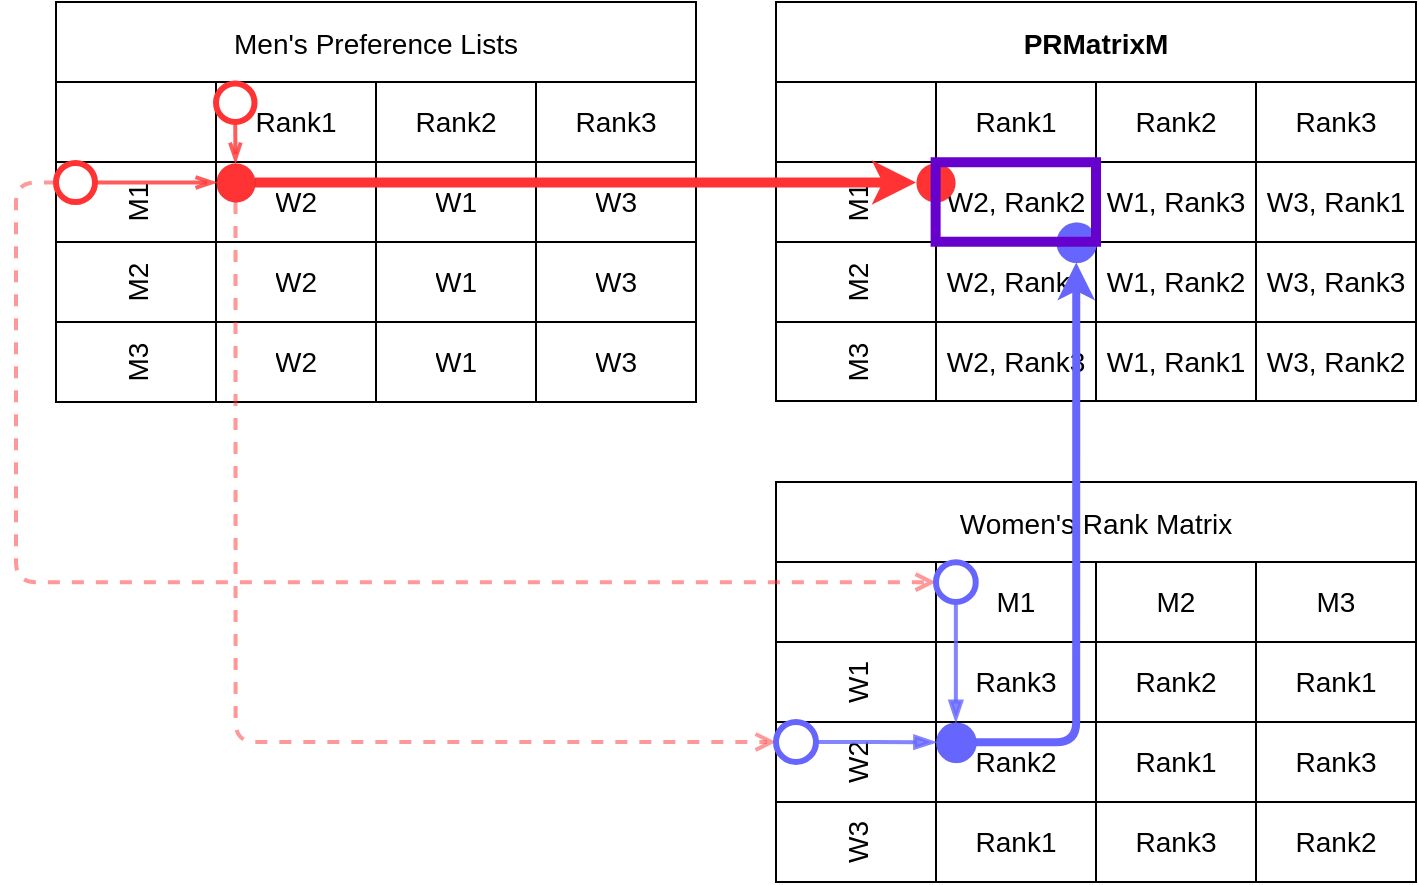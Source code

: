 <mxfile version="24.6.4" type="github">
  <diagram name="Page-1" id="vMLTytokWvOrCjo9vSvv">
    <mxGraphModel dx="3670" dy="850" grid="1" gridSize="10" guides="1" tooltips="1" connect="1" arrows="1" fold="1" page="1" pageScale="1" pageWidth="2339" pageHeight="3300" math="0" shadow="0">
      <root>
        <mxCell id="0" />
        <mxCell id="1" parent="0" />
        <mxCell id="kaPdP8XmIXaBj53WBzwW-1" value="Men&#39;s Preference Lists" style="shape=table;startSize=40;container=1;collapsible=0;childLayout=tableLayout;resizeLast=0;resizeLastRow=0;fontStyle=0;fontSize=14;" parent="1" vertex="1">
          <mxGeometry y="40" width="320" height="200" as="geometry" />
        </mxCell>
        <mxCell id="kaPdP8XmIXaBj53WBzwW-2" value="" style="shape=tableRow;horizontal=0;startSize=80;swimlaneHead=0;swimlaneBody=0;strokeColor=inherit;top=0;left=0;bottom=0;right=0;collapsible=0;dropTarget=0;fillColor=none;points=[[0,0.5],[1,0.5]];portConstraint=eastwest;fontSize=14;" parent="kaPdP8XmIXaBj53WBzwW-1" vertex="1">
          <mxGeometry y="40" width="320" height="40" as="geometry" />
        </mxCell>
        <mxCell id="kaPdP8XmIXaBj53WBzwW-3" value="Rank1" style="shape=partialRectangle;html=1;whiteSpace=wrap;connectable=0;strokeColor=inherit;overflow=hidden;fillColor=none;top=0;left=0;bottom=0;right=0;pointerEvents=1;fontSize=14;" parent="kaPdP8XmIXaBj53WBzwW-2" vertex="1">
          <mxGeometry x="80" width="80" height="40" as="geometry">
            <mxRectangle width="80" height="40" as="alternateBounds" />
          </mxGeometry>
        </mxCell>
        <mxCell id="kaPdP8XmIXaBj53WBzwW-4" value="Rank2" style="shape=partialRectangle;html=1;whiteSpace=wrap;connectable=0;strokeColor=inherit;overflow=hidden;fillColor=none;top=0;left=0;bottom=0;right=0;pointerEvents=1;fontSize=14;" parent="kaPdP8XmIXaBj53WBzwW-2" vertex="1">
          <mxGeometry x="160" width="80" height="40" as="geometry">
            <mxRectangle width="80" height="40" as="alternateBounds" />
          </mxGeometry>
        </mxCell>
        <mxCell id="kaPdP8XmIXaBj53WBzwW-5" value="Rank3" style="shape=partialRectangle;html=1;whiteSpace=wrap;connectable=0;strokeColor=inherit;overflow=hidden;fillColor=none;top=0;left=0;bottom=0;right=0;pointerEvents=1;strokeWidth=1;resizeWidth=1;resizeHeight=1;fontSize=14;" parent="kaPdP8XmIXaBj53WBzwW-2" vertex="1">
          <mxGeometry x="240" width="80" height="40" as="geometry">
            <mxRectangle width="80" height="40" as="alternateBounds" />
          </mxGeometry>
        </mxCell>
        <mxCell id="kaPdP8XmIXaBj53WBzwW-6" value="M1" style="shape=tableRow;horizontal=0;startSize=80;swimlaneHead=0;swimlaneBody=0;strokeColor=inherit;top=0;left=0;bottom=0;right=0;collapsible=0;dropTarget=0;fillColor=none;points=[[0,0.5],[1,0.5]];portConstraint=eastwest;fontSize=14;" parent="kaPdP8XmIXaBj53WBzwW-1" vertex="1">
          <mxGeometry y="80" width="320" height="40" as="geometry" />
        </mxCell>
        <mxCell id="kaPdP8XmIXaBj53WBzwW-7" value="W2" style="shape=partialRectangle;html=1;whiteSpace=wrap;connectable=0;overflow=hidden;top=0;left=0;bottom=0;right=0;pointerEvents=1;strokeColor=default;fillColor=none;fontSize=14;" parent="kaPdP8XmIXaBj53WBzwW-6" vertex="1">
          <mxGeometry x="80" width="80" height="40" as="geometry">
            <mxRectangle width="80" height="40" as="alternateBounds" />
          </mxGeometry>
        </mxCell>
        <mxCell id="kaPdP8XmIXaBj53WBzwW-8" value="W1" style="shape=partialRectangle;html=1;whiteSpace=wrap;connectable=0;overflow=hidden;top=0;left=0;bottom=0;right=0;pointerEvents=1;fillColor=none;labelBackgroundColor=none;labelBorderColor=none;strokeColor=default;shadow=0;resizable=1;resizeWidth=0;metaEdit=0;backgroundOutline=0;fontSize=14;" parent="kaPdP8XmIXaBj53WBzwW-6" vertex="1">
          <mxGeometry x="160" width="80" height="40" as="geometry">
            <mxRectangle width="80" height="40" as="alternateBounds" />
          </mxGeometry>
        </mxCell>
        <mxCell id="kaPdP8XmIXaBj53WBzwW-9" value="W3" style="shape=partialRectangle;html=1;whiteSpace=wrap;connectable=0;overflow=hidden;top=0;left=0;bottom=0;right=0;pointerEvents=1;fillColor=none;fontSize=14;" parent="kaPdP8XmIXaBj53WBzwW-6" vertex="1">
          <mxGeometry x="240" width="80" height="40" as="geometry">
            <mxRectangle width="80" height="40" as="alternateBounds" />
          </mxGeometry>
        </mxCell>
        <mxCell id="kaPdP8XmIXaBj53WBzwW-10" value="M2" style="shape=tableRow;horizontal=0;startSize=80;swimlaneHead=0;swimlaneBody=0;strokeColor=inherit;top=0;left=0;bottom=0;right=0;collapsible=0;dropTarget=0;fillColor=none;points=[[0,0.5],[1,0.5]];portConstraint=eastwest;fontSize=14;" parent="kaPdP8XmIXaBj53WBzwW-1" vertex="1">
          <mxGeometry y="120" width="320" height="40" as="geometry" />
        </mxCell>
        <mxCell id="kaPdP8XmIXaBj53WBzwW-11" value="W2" style="shape=partialRectangle;html=1;whiteSpace=wrap;connectable=0;overflow=hidden;top=0;left=0;bottom=0;right=0;pointerEvents=1;strokeOpacity=100;fillColor=none;fontSize=14;" parent="kaPdP8XmIXaBj53WBzwW-10" vertex="1">
          <mxGeometry x="80" width="80" height="40" as="geometry">
            <mxRectangle width="80" height="40" as="alternateBounds" />
          </mxGeometry>
        </mxCell>
        <mxCell id="kaPdP8XmIXaBj53WBzwW-12" value="W1" style="shape=partialRectangle;html=1;whiteSpace=wrap;connectable=0;strokeColor=inherit;overflow=hidden;fillColor=none;top=0;left=0;bottom=0;right=0;pointerEvents=1;fontSize=14;" parent="kaPdP8XmIXaBj53WBzwW-10" vertex="1">
          <mxGeometry x="160" width="80" height="40" as="geometry">
            <mxRectangle width="80" height="40" as="alternateBounds" />
          </mxGeometry>
        </mxCell>
        <mxCell id="kaPdP8XmIXaBj53WBzwW-13" value="W3" style="shape=partialRectangle;html=1;whiteSpace=wrap;connectable=0;strokeColor=inherit;overflow=hidden;fillColor=none;top=0;left=0;bottom=0;right=0;pointerEvents=1;fontSize=14;" parent="kaPdP8XmIXaBj53WBzwW-10" vertex="1">
          <mxGeometry x="240" width="80" height="40" as="geometry">
            <mxRectangle width="80" height="40" as="alternateBounds" />
          </mxGeometry>
        </mxCell>
        <mxCell id="kaPdP8XmIXaBj53WBzwW-14" value="M3" style="shape=tableRow;horizontal=0;startSize=80;swimlaneHead=0;swimlaneBody=0;strokeColor=inherit;top=0;left=0;bottom=0;right=0;collapsible=0;dropTarget=0;fillColor=none;points=[[0,0.5],[1,0.5]];portConstraint=eastwest;fontSize=14;" parent="kaPdP8XmIXaBj53WBzwW-1" vertex="1">
          <mxGeometry y="160" width="320" height="40" as="geometry" />
        </mxCell>
        <mxCell id="kaPdP8XmIXaBj53WBzwW-15" value="W2" style="shape=partialRectangle;html=1;whiteSpace=wrap;connectable=0;overflow=hidden;top=0;left=0;bottom=0;right=0;pointerEvents=1;fillColor=none;fontSize=14;" parent="kaPdP8XmIXaBj53WBzwW-14" vertex="1">
          <mxGeometry x="80" width="80" height="40" as="geometry">
            <mxRectangle width="80" height="40" as="alternateBounds" />
          </mxGeometry>
        </mxCell>
        <mxCell id="kaPdP8XmIXaBj53WBzwW-16" value="W1" style="shape=partialRectangle;html=1;whiteSpace=wrap;connectable=0;overflow=hidden;top=0;left=0;bottom=0;right=0;pointerEvents=1;fillColor=none;fontSize=14;" parent="kaPdP8XmIXaBj53WBzwW-14" vertex="1">
          <mxGeometry x="160" width="80" height="40" as="geometry">
            <mxRectangle width="80" height="40" as="alternateBounds" />
          </mxGeometry>
        </mxCell>
        <mxCell id="kaPdP8XmIXaBj53WBzwW-17" value="W3" style="shape=partialRectangle;html=1;whiteSpace=wrap;connectable=0;strokeColor=inherit;overflow=hidden;fillColor=none;top=0;left=0;bottom=0;right=0;pointerEvents=1;fontSize=14;" parent="kaPdP8XmIXaBj53WBzwW-14" vertex="1">
          <mxGeometry x="240" width="80" height="40" as="geometry">
            <mxRectangle width="80" height="40" as="alternateBounds" />
          </mxGeometry>
        </mxCell>
        <mxCell id="kaPdP8XmIXaBj53WBzwW-24" value="Women&#39;s Rank Matrix" style="shape=table;startSize=40;container=1;collapsible=0;childLayout=tableLayout;resizeLast=0;resizeLastRow=0;fontStyle=0;fontSize=14;" parent="1" vertex="1">
          <mxGeometry x="360" y="280" width="320" height="200" as="geometry" />
        </mxCell>
        <mxCell id="kaPdP8XmIXaBj53WBzwW-25" value="" style="shape=tableRow;horizontal=0;startSize=80;swimlaneHead=0;swimlaneBody=0;strokeColor=inherit;top=0;left=0;bottom=0;right=0;collapsible=0;dropTarget=0;fillColor=none;points=[[0,0.5],[1,0.5]];portConstraint=eastwest;fontSize=14;" parent="kaPdP8XmIXaBj53WBzwW-24" vertex="1">
          <mxGeometry y="40" width="320" height="40" as="geometry" />
        </mxCell>
        <mxCell id="kaPdP8XmIXaBj53WBzwW-26" value="M1" style="shape=partialRectangle;html=1;whiteSpace=wrap;connectable=0;strokeColor=inherit;overflow=hidden;fillColor=none;top=0;left=0;bottom=0;right=0;pointerEvents=1;fontSize=14;" parent="kaPdP8XmIXaBj53WBzwW-25" vertex="1">
          <mxGeometry x="80" width="80" height="40" as="geometry">
            <mxRectangle width="80" height="40" as="alternateBounds" />
          </mxGeometry>
        </mxCell>
        <mxCell id="kaPdP8XmIXaBj53WBzwW-27" value="M2" style="shape=partialRectangle;html=1;whiteSpace=wrap;connectable=0;strokeColor=inherit;overflow=hidden;fillColor=none;top=0;left=0;bottom=0;right=0;pointerEvents=1;fontSize=14;" parent="kaPdP8XmIXaBj53WBzwW-25" vertex="1">
          <mxGeometry x="160" width="80" height="40" as="geometry">
            <mxRectangle width="80" height="40" as="alternateBounds" />
          </mxGeometry>
        </mxCell>
        <mxCell id="kaPdP8XmIXaBj53WBzwW-28" value="M3" style="shape=partialRectangle;html=1;whiteSpace=wrap;connectable=0;strokeColor=inherit;overflow=hidden;fillColor=none;top=0;left=0;bottom=0;right=0;pointerEvents=1;strokeWidth=1;resizeWidth=1;resizeHeight=1;fontSize=14;" parent="kaPdP8XmIXaBj53WBzwW-25" vertex="1">
          <mxGeometry x="240" width="80" height="40" as="geometry">
            <mxRectangle width="80" height="40" as="alternateBounds" />
          </mxGeometry>
        </mxCell>
        <mxCell id="kaPdP8XmIXaBj53WBzwW-29" value="W1" style="shape=tableRow;horizontal=0;startSize=80;swimlaneHead=0;swimlaneBody=0;strokeColor=inherit;top=0;left=0;bottom=0;right=0;collapsible=0;dropTarget=0;fillColor=none;points=[[0,0.5],[1,0.5]];portConstraint=eastwest;fontSize=14;" parent="kaPdP8XmIXaBj53WBzwW-24" vertex="1">
          <mxGeometry y="80" width="320" height="40" as="geometry" />
        </mxCell>
        <mxCell id="kaPdP8XmIXaBj53WBzwW-30" value="Rank3" style="shape=partialRectangle;html=1;whiteSpace=wrap;connectable=0;strokeColor=inherit;overflow=hidden;fillColor=none;top=0;left=0;bottom=0;right=0;pointerEvents=1;fontSize=14;" parent="kaPdP8XmIXaBj53WBzwW-29" vertex="1">
          <mxGeometry x="80" width="80" height="40" as="geometry">
            <mxRectangle width="80" height="40" as="alternateBounds" />
          </mxGeometry>
        </mxCell>
        <mxCell id="kaPdP8XmIXaBj53WBzwW-31" value="Rank2" style="shape=partialRectangle;html=1;whiteSpace=wrap;connectable=0;strokeColor=inherit;overflow=hidden;fillColor=none;top=0;left=0;bottom=0;right=0;pointerEvents=1;fontSize=14;" parent="kaPdP8XmIXaBj53WBzwW-29" vertex="1">
          <mxGeometry x="160" width="80" height="40" as="geometry">
            <mxRectangle width="80" height="40" as="alternateBounds" />
          </mxGeometry>
        </mxCell>
        <mxCell id="kaPdP8XmIXaBj53WBzwW-32" value="Rank1" style="shape=partialRectangle;html=1;whiteSpace=wrap;connectable=0;strokeColor=inherit;overflow=hidden;fillColor=none;top=0;left=0;bottom=0;right=0;pointerEvents=1;fontSize=14;" parent="kaPdP8XmIXaBj53WBzwW-29" vertex="1">
          <mxGeometry x="240" width="80" height="40" as="geometry">
            <mxRectangle width="80" height="40" as="alternateBounds" />
          </mxGeometry>
        </mxCell>
        <mxCell id="kaPdP8XmIXaBj53WBzwW-33" value="W2" style="shape=tableRow;horizontal=0;startSize=80;swimlaneHead=0;swimlaneBody=0;strokeColor=inherit;top=0;left=0;bottom=0;right=0;collapsible=0;dropTarget=0;fillColor=none;points=[[0,0.5],[1,0.5]];portConstraint=eastwest;fontSize=14;" parent="kaPdP8XmIXaBj53WBzwW-24" vertex="1">
          <mxGeometry y="120" width="320" height="40" as="geometry" />
        </mxCell>
        <mxCell id="kaPdP8XmIXaBj53WBzwW-34" value="Rank2" style="shape=partialRectangle;html=1;whiteSpace=wrap;connectable=0;strokeColor=inherit;overflow=hidden;fillColor=none;top=0;left=0;bottom=0;right=0;pointerEvents=1;fontSize=14;" parent="kaPdP8XmIXaBj53WBzwW-33" vertex="1">
          <mxGeometry x="80" width="80" height="40" as="geometry">
            <mxRectangle width="80" height="40" as="alternateBounds" />
          </mxGeometry>
        </mxCell>
        <mxCell id="kaPdP8XmIXaBj53WBzwW-35" value="Rank1" style="shape=partialRectangle;html=1;whiteSpace=wrap;connectable=0;strokeColor=inherit;overflow=hidden;fillColor=none;top=0;left=0;bottom=0;right=0;pointerEvents=1;fontSize=14;" parent="kaPdP8XmIXaBj53WBzwW-33" vertex="1">
          <mxGeometry x="160" width="80" height="40" as="geometry">
            <mxRectangle width="80" height="40" as="alternateBounds" />
          </mxGeometry>
        </mxCell>
        <mxCell id="kaPdP8XmIXaBj53WBzwW-36" value="Rank3" style="shape=partialRectangle;html=1;whiteSpace=wrap;connectable=0;strokeColor=inherit;overflow=hidden;fillColor=none;top=0;left=0;bottom=0;right=0;pointerEvents=1;fontSize=14;" parent="kaPdP8XmIXaBj53WBzwW-33" vertex="1">
          <mxGeometry x="240" width="80" height="40" as="geometry">
            <mxRectangle width="80" height="40" as="alternateBounds" />
          </mxGeometry>
        </mxCell>
        <mxCell id="kaPdP8XmIXaBj53WBzwW-37" value="W3" style="shape=tableRow;horizontal=0;startSize=80;swimlaneHead=0;swimlaneBody=0;strokeColor=inherit;top=0;left=0;bottom=0;right=0;collapsible=0;dropTarget=0;fillColor=none;points=[[0,0.5],[1,0.5]];portConstraint=eastwest;fontSize=14;" parent="kaPdP8XmIXaBj53WBzwW-24" vertex="1">
          <mxGeometry y="160" width="320" height="40" as="geometry" />
        </mxCell>
        <mxCell id="kaPdP8XmIXaBj53WBzwW-38" value="Rank1" style="shape=partialRectangle;html=1;whiteSpace=wrap;connectable=0;strokeColor=inherit;overflow=hidden;fillColor=none;top=0;left=0;bottom=0;right=0;pointerEvents=1;fontSize=14;" parent="kaPdP8XmIXaBj53WBzwW-37" vertex="1">
          <mxGeometry x="80" width="80" height="40" as="geometry">
            <mxRectangle width="80" height="40" as="alternateBounds" />
          </mxGeometry>
        </mxCell>
        <mxCell id="kaPdP8XmIXaBj53WBzwW-39" value="Rank3" style="shape=partialRectangle;html=1;whiteSpace=wrap;connectable=0;strokeColor=inherit;overflow=hidden;fillColor=none;top=0;left=0;bottom=0;right=0;pointerEvents=1;fontSize=14;" parent="kaPdP8XmIXaBj53WBzwW-37" vertex="1">
          <mxGeometry x="160" width="80" height="40" as="geometry">
            <mxRectangle width="80" height="40" as="alternateBounds" />
          </mxGeometry>
        </mxCell>
        <mxCell id="kaPdP8XmIXaBj53WBzwW-40" value="Rank2" style="shape=partialRectangle;html=1;whiteSpace=wrap;connectable=0;strokeColor=inherit;overflow=hidden;fillColor=none;top=0;left=0;bottom=0;right=0;pointerEvents=1;fontSize=14;" parent="kaPdP8XmIXaBj53WBzwW-37" vertex="1">
          <mxGeometry x="240" width="80" height="40" as="geometry">
            <mxRectangle width="80" height="40" as="alternateBounds" />
          </mxGeometry>
        </mxCell>
        <mxCell id="FKIhmJ0GrVmApkQtwuMD-95" value="PRMatrixM" style="shape=table;startSize=40;container=1;collapsible=0;childLayout=tableLayout;resizeLast=0;resizeLastRow=0;fontStyle=1;fontSize=14;" parent="1" vertex="1">
          <mxGeometry x="360" y="40" width="320" height="199.5" as="geometry" />
        </mxCell>
        <mxCell id="FKIhmJ0GrVmApkQtwuMD-96" value="" style="shape=tableRow;horizontal=0;startSize=80;swimlaneHead=0;swimlaneBody=0;strokeColor=inherit;top=0;left=0;bottom=0;right=0;collapsible=0;dropTarget=0;fillColor=none;points=[[0,0.5],[1,0.5]];portConstraint=eastwest;fontSize=14;" parent="FKIhmJ0GrVmApkQtwuMD-95" vertex="1">
          <mxGeometry y="40" width="320" height="40" as="geometry" />
        </mxCell>
        <mxCell id="FKIhmJ0GrVmApkQtwuMD-97" value="Rank1" style="shape=partialRectangle;html=1;whiteSpace=wrap;connectable=0;strokeColor=inherit;overflow=hidden;fillColor=none;top=0;left=0;bottom=0;right=0;pointerEvents=1;fontSize=14;" parent="FKIhmJ0GrVmApkQtwuMD-96" vertex="1">
          <mxGeometry x="80" width="80" height="40" as="geometry">
            <mxRectangle width="80" height="40" as="alternateBounds" />
          </mxGeometry>
        </mxCell>
        <mxCell id="FKIhmJ0GrVmApkQtwuMD-98" value="Rank2" style="shape=partialRectangle;html=1;whiteSpace=wrap;connectable=0;strokeColor=inherit;overflow=hidden;fillColor=none;top=0;left=0;bottom=0;right=0;pointerEvents=1;fontSize=14;" parent="FKIhmJ0GrVmApkQtwuMD-96" vertex="1">
          <mxGeometry x="160" width="80" height="40" as="geometry">
            <mxRectangle width="80" height="40" as="alternateBounds" />
          </mxGeometry>
        </mxCell>
        <mxCell id="FKIhmJ0GrVmApkQtwuMD-99" value="Rank3" style="shape=partialRectangle;html=1;whiteSpace=wrap;connectable=0;strokeColor=inherit;overflow=hidden;fillColor=none;top=0;left=0;bottom=0;right=0;pointerEvents=1;strokeWidth=1;resizeWidth=1;resizeHeight=1;fontSize=14;" parent="FKIhmJ0GrVmApkQtwuMD-96" vertex="1">
          <mxGeometry x="240" width="80" height="40" as="geometry">
            <mxRectangle width="80" height="40" as="alternateBounds" />
          </mxGeometry>
        </mxCell>
        <mxCell id="FKIhmJ0GrVmApkQtwuMD-100" value="M1" style="shape=tableRow;horizontal=0;startSize=80;swimlaneHead=0;swimlaneBody=0;strokeColor=inherit;top=0;left=0;bottom=0;right=0;collapsible=0;dropTarget=0;fillColor=none;points=[[0,0.5],[1,0.5]];portConstraint=eastwest;fontSize=14;" parent="FKIhmJ0GrVmApkQtwuMD-95" vertex="1">
          <mxGeometry y="80" width="320" height="40" as="geometry" />
        </mxCell>
        <mxCell id="FKIhmJ0GrVmApkQtwuMD-101" value="W2, Rank2" style="shape=partialRectangle;html=1;whiteSpace=wrap;connectable=0;overflow=hidden;top=0;left=0;bottom=0;right=0;pointerEvents=1;strokeColor=default;fillColor=none;fontSize=14;" parent="FKIhmJ0GrVmApkQtwuMD-100" vertex="1">
          <mxGeometry x="80" width="80" height="40" as="geometry">
            <mxRectangle width="80" height="40" as="alternateBounds" />
          </mxGeometry>
        </mxCell>
        <mxCell id="FKIhmJ0GrVmApkQtwuMD-102" value="W1, Rank3" style="shape=partialRectangle;html=1;whiteSpace=wrap;connectable=0;overflow=hidden;top=0;left=0;bottom=0;right=0;pointerEvents=1;fillColor=none;labelBackgroundColor=none;labelBorderColor=none;strokeColor=default;shadow=0;resizable=1;resizeWidth=0;metaEdit=0;backgroundOutline=0;fontSize=14;" parent="FKIhmJ0GrVmApkQtwuMD-100" vertex="1">
          <mxGeometry x="160" width="80" height="40" as="geometry">
            <mxRectangle width="80" height="40" as="alternateBounds" />
          </mxGeometry>
        </mxCell>
        <mxCell id="FKIhmJ0GrVmApkQtwuMD-103" value="W3, Rank1" style="shape=partialRectangle;html=1;whiteSpace=wrap;connectable=0;overflow=hidden;top=0;left=0;bottom=0;right=0;pointerEvents=1;fillColor=none;fontSize=14;" parent="FKIhmJ0GrVmApkQtwuMD-100" vertex="1">
          <mxGeometry x="240" width="80" height="40" as="geometry">
            <mxRectangle width="80" height="40" as="alternateBounds" />
          </mxGeometry>
        </mxCell>
        <mxCell id="FKIhmJ0GrVmApkQtwuMD-104" value="M2" style="shape=tableRow;horizontal=0;startSize=80;swimlaneHead=0;swimlaneBody=0;strokeColor=inherit;top=0;left=0;bottom=0;right=0;collapsible=0;dropTarget=0;fillColor=none;points=[[0,0.5],[1,0.5]];portConstraint=eastwest;fontSize=14;" parent="FKIhmJ0GrVmApkQtwuMD-95" vertex="1">
          <mxGeometry y="120" width="320" height="40" as="geometry" />
        </mxCell>
        <mxCell id="FKIhmJ0GrVmApkQtwuMD-105" value="W2, Rank1" style="shape=partialRectangle;html=1;whiteSpace=wrap;connectable=0;overflow=hidden;top=0;left=0;bottom=0;right=0;pointerEvents=1;strokeOpacity=100;fillColor=none;fontSize=14;" parent="FKIhmJ0GrVmApkQtwuMD-104" vertex="1">
          <mxGeometry x="80" width="80" height="40" as="geometry">
            <mxRectangle width="80" height="40" as="alternateBounds" />
          </mxGeometry>
        </mxCell>
        <mxCell id="FKIhmJ0GrVmApkQtwuMD-106" value="W1, Rank2" style="shape=partialRectangle;html=1;whiteSpace=wrap;connectable=0;strokeColor=inherit;overflow=hidden;fillColor=none;top=0;left=0;bottom=0;right=0;pointerEvents=1;fontSize=14;" parent="FKIhmJ0GrVmApkQtwuMD-104" vertex="1">
          <mxGeometry x="160" width="80" height="40" as="geometry">
            <mxRectangle width="80" height="40" as="alternateBounds" />
          </mxGeometry>
        </mxCell>
        <mxCell id="FKIhmJ0GrVmApkQtwuMD-107" value="W3, Rank3" style="shape=partialRectangle;html=1;whiteSpace=wrap;connectable=0;strokeColor=inherit;overflow=hidden;fillColor=none;top=0;left=0;bottom=0;right=0;pointerEvents=1;fontSize=14;" parent="FKIhmJ0GrVmApkQtwuMD-104" vertex="1">
          <mxGeometry x="240" width="80" height="40" as="geometry">
            <mxRectangle width="80" height="40" as="alternateBounds" />
          </mxGeometry>
        </mxCell>
        <mxCell id="FKIhmJ0GrVmApkQtwuMD-108" value="M3" style="shape=tableRow;horizontal=0;startSize=80;swimlaneHead=0;swimlaneBody=0;strokeColor=inherit;top=0;left=0;bottom=0;right=0;collapsible=0;dropTarget=0;fillColor=none;points=[[0,0.5],[1,0.5]];portConstraint=eastwest;fontSize=14;" parent="FKIhmJ0GrVmApkQtwuMD-95" vertex="1">
          <mxGeometry y="160" width="320" height="40" as="geometry" />
        </mxCell>
        <mxCell id="FKIhmJ0GrVmApkQtwuMD-109" value="W2, Rank3" style="shape=partialRectangle;html=1;whiteSpace=wrap;connectable=0;overflow=hidden;top=0;left=0;bottom=0;right=0;pointerEvents=1;fillColor=none;fontSize=14;" parent="FKIhmJ0GrVmApkQtwuMD-108" vertex="1">
          <mxGeometry x="80" width="80" height="40" as="geometry">
            <mxRectangle width="80" height="40" as="alternateBounds" />
          </mxGeometry>
        </mxCell>
        <mxCell id="FKIhmJ0GrVmApkQtwuMD-110" value="W1, Rank1" style="shape=partialRectangle;html=1;whiteSpace=wrap;connectable=0;overflow=hidden;top=0;left=0;bottom=0;right=0;pointerEvents=1;fillColor=none;fontSize=14;" parent="FKIhmJ0GrVmApkQtwuMD-108" vertex="1">
          <mxGeometry x="160" width="80" height="40" as="geometry">
            <mxRectangle width="80" height="40" as="alternateBounds" />
          </mxGeometry>
        </mxCell>
        <mxCell id="FKIhmJ0GrVmApkQtwuMD-111" value="W3, Rank2" style="shape=partialRectangle;html=1;whiteSpace=wrap;connectable=0;strokeColor=inherit;overflow=hidden;fillColor=none;top=0;left=0;bottom=0;right=0;pointerEvents=1;fontSize=14;" parent="FKIhmJ0GrVmApkQtwuMD-108" vertex="1">
          <mxGeometry x="240" width="80" height="40" as="geometry">
            <mxRectangle width="80" height="40" as="alternateBounds" />
          </mxGeometry>
        </mxCell>
        <mxCell id="xlXXRtrmLb0q4SKdg70j-7" style="edgeStyle=orthogonalEdgeStyle;rounded=0;orthogonalLoop=1;jettySize=auto;html=1;exitX=0.5;exitY=1;exitDx=0;exitDy=0;entryX=0.5;entryY=0;entryDx=0;entryDy=0;strokeColor=#FF3333;strokeWidth=2;endArrow=openThin;endFill=0;opacity=80;fontSize=14;" edge="1" parent="1" source="xlXXRtrmLb0q4SKdg70j-4" target="xlXXRtrmLb0q4SKdg70j-5">
          <mxGeometry relative="1" as="geometry" />
        </mxCell>
        <mxCell id="xlXXRtrmLb0q4SKdg70j-4" value="" style="ellipse;whiteSpace=wrap;html=1;aspect=fixed;gradientColor=none;strokeWidth=3;fillColor=#FFFFFF;strokeColor=#FF3333;fontSize=14;" vertex="1" parent="1">
          <mxGeometry x="80" y="80.75" width="19.25" height="19.25" as="geometry" />
        </mxCell>
        <mxCell id="xlXXRtrmLb0q4SKdg70j-19" style="edgeStyle=orthogonalEdgeStyle;rounded=1;orthogonalLoop=1;jettySize=auto;html=1;exitX=0.5;exitY=1;exitDx=0;exitDy=0;entryX=0;entryY=0.5;entryDx=0;entryDy=0;dashed=1;endArrow=open;endFill=0;strokeColor=#FF3333;strokeWidth=2;curved=0;opacity=50;fontSize=14;" edge="1" parent="1" source="xlXXRtrmLb0q4SKdg70j-5" target="xlXXRtrmLb0q4SKdg70j-10">
          <mxGeometry relative="1" as="geometry" />
        </mxCell>
        <mxCell id="xlXXRtrmLb0q4SKdg70j-34" style="edgeStyle=orthogonalEdgeStyle;rounded=0;orthogonalLoop=1;jettySize=auto;html=1;exitX=1;exitY=0.5;exitDx=0;exitDy=0;entryX=0;entryY=0.5;entryDx=0;entryDy=0;strokeWidth=5;strokeColor=#FF3333;fontSize=14;" edge="1" parent="1" source="xlXXRtrmLb0q4SKdg70j-5" target="xlXXRtrmLb0q4SKdg70j-26">
          <mxGeometry relative="1" as="geometry" />
        </mxCell>
        <mxCell id="xlXXRtrmLb0q4SKdg70j-5" value="" style="ellipse;whiteSpace=wrap;html=1;aspect=fixed;gradientColor=none;strokeWidth=0;fillColor=#FF3333;fontSize=14;" vertex="1" parent="1">
          <mxGeometry x="80" y="120.5" width="19.5" height="19.5" as="geometry" />
        </mxCell>
        <mxCell id="xlXXRtrmLb0q4SKdg70j-8" style="edgeStyle=orthogonalEdgeStyle;rounded=0;orthogonalLoop=1;jettySize=auto;html=1;exitX=1;exitY=0.5;exitDx=0;exitDy=0;entryX=0;entryY=0.5;entryDx=0;entryDy=0;strokeColor=#FF3333;strokeWidth=2;endArrow=openThin;endFill=0;opacity=80;fontSize=14;" edge="1" parent="1" source="xlXXRtrmLb0q4SKdg70j-6" target="xlXXRtrmLb0q4SKdg70j-5">
          <mxGeometry relative="1" as="geometry" />
        </mxCell>
        <mxCell id="xlXXRtrmLb0q4SKdg70j-18" style="edgeStyle=orthogonalEdgeStyle;rounded=1;orthogonalLoop=1;jettySize=auto;html=1;exitX=0;exitY=0.5;exitDx=0;exitDy=0;entryX=0;entryY=0.5;entryDx=0;entryDy=0;dashed=1;endArrow=open;endFill=0;strokeColor=#FF3333;strokeWidth=2;curved=0;opacity=50;fontSize=14;" edge="1" parent="1" source="xlXXRtrmLb0q4SKdg70j-6" target="xlXXRtrmLb0q4SKdg70j-9">
          <mxGeometry relative="1" as="geometry" />
        </mxCell>
        <mxCell id="xlXXRtrmLb0q4SKdg70j-6" value="" style="ellipse;whiteSpace=wrap;html=1;aspect=fixed;gradientColor=none;strokeWidth=3;fillColor=#FFFFFF;strokeColor=#FF3333;fontSize=14;" vertex="1" parent="1">
          <mxGeometry y="120.5" width="19.5" height="19.5" as="geometry" />
        </mxCell>
        <mxCell id="xlXXRtrmLb0q4SKdg70j-20" style="edgeStyle=orthogonalEdgeStyle;rounded=0;orthogonalLoop=1;jettySize=auto;html=1;exitX=0.5;exitY=1;exitDx=0;exitDy=0;entryX=0.5;entryY=0;entryDx=0;entryDy=0;strokeColor=#6666FF;strokeWidth=2;endArrow=blockThin;endFill=1;opacity=80;fontSize=14;" edge="1" parent="1" source="xlXXRtrmLb0q4SKdg70j-9" target="xlXXRtrmLb0q4SKdg70j-11">
          <mxGeometry relative="1" as="geometry" />
        </mxCell>
        <mxCell id="xlXXRtrmLb0q4SKdg70j-9" value="" style="ellipse;whiteSpace=wrap;html=1;aspect=fixed;gradientColor=none;strokeWidth=3;fillColor=#FFFFFF;strokeColor=#6666FF;fontSize=14;" vertex="1" parent="1">
          <mxGeometry x="440" y="320.13" width="19.87" height="19.87" as="geometry" />
        </mxCell>
        <mxCell id="xlXXRtrmLb0q4SKdg70j-21" style="edgeStyle=orthogonalEdgeStyle;rounded=0;orthogonalLoop=1;jettySize=auto;html=1;exitX=1;exitY=0.5;exitDx=0;exitDy=0;entryX=0;entryY=0.5;entryDx=0;entryDy=0;strokeColor=#6666FF;strokeWidth=2;endArrow=blockThin;endFill=1;opacity=80;fontSize=14;" edge="1" parent="1" source="xlXXRtrmLb0q4SKdg70j-10" target="xlXXRtrmLb0q4SKdg70j-11">
          <mxGeometry relative="1" as="geometry" />
        </mxCell>
        <mxCell id="xlXXRtrmLb0q4SKdg70j-10" value="" style="ellipse;whiteSpace=wrap;html=1;aspect=fixed;strokeWidth=3;strokeColor=#6666FF;fontSize=14;" vertex="1" parent="1">
          <mxGeometry x="360" y="400" width="20" height="20" as="geometry" />
        </mxCell>
        <mxCell id="xlXXRtrmLb0q4SKdg70j-33" style="edgeStyle=orthogonalEdgeStyle;rounded=1;orthogonalLoop=1;jettySize=auto;html=1;exitX=1;exitY=0.5;exitDx=0;exitDy=0;entryX=0.5;entryY=1;entryDx=0;entryDy=0;curved=0;strokeColor=#6666FF;strokeWidth=4;fontSize=14;" edge="1" parent="1" source="xlXXRtrmLb0q4SKdg70j-11" target="xlXXRtrmLb0q4SKdg70j-27">
          <mxGeometry relative="1" as="geometry" />
        </mxCell>
        <mxCell id="xlXXRtrmLb0q4SKdg70j-11" value="" style="ellipse;whiteSpace=wrap;html=1;aspect=fixed;gradientColor=none;strokeWidth=0;fillColor=#6666FF;fontSize=14;" vertex="1" parent="1">
          <mxGeometry x="439.81" y="400" width="20.25" height="20.25" as="geometry" />
        </mxCell>
        <mxCell id="xlXXRtrmLb0q4SKdg70j-26" value="" style="ellipse;whiteSpace=wrap;html=1;aspect=fixed;gradientColor=none;strokeWidth=0;fillColor=#FF3333;fontSize=14;" vertex="1" parent="1">
          <mxGeometry x="430" y="120.5" width="19.5" height="19.5" as="geometry" />
        </mxCell>
        <mxCell id="xlXXRtrmLb0q4SKdg70j-27" value="" style="ellipse;whiteSpace=wrap;html=1;aspect=fixed;gradientColor=none;strokeWidth=0;fillColor=#6666FF;fontSize=14;" vertex="1" parent="1">
          <mxGeometry x="500" y="150" width="20.25" height="20.25" as="geometry" />
        </mxCell>
        <mxCell id="xlXXRtrmLb0q4SKdg70j-36" value="" style="whiteSpace=wrap;html=1;fillColor=none;strokeWidth=5;strokeColor=#6600CC;fontSize=15;" vertex="1" parent="1">
          <mxGeometry x="439.81" y="120.12" width="80.19" height="39.75" as="geometry" />
        </mxCell>
      </root>
    </mxGraphModel>
  </diagram>
</mxfile>

